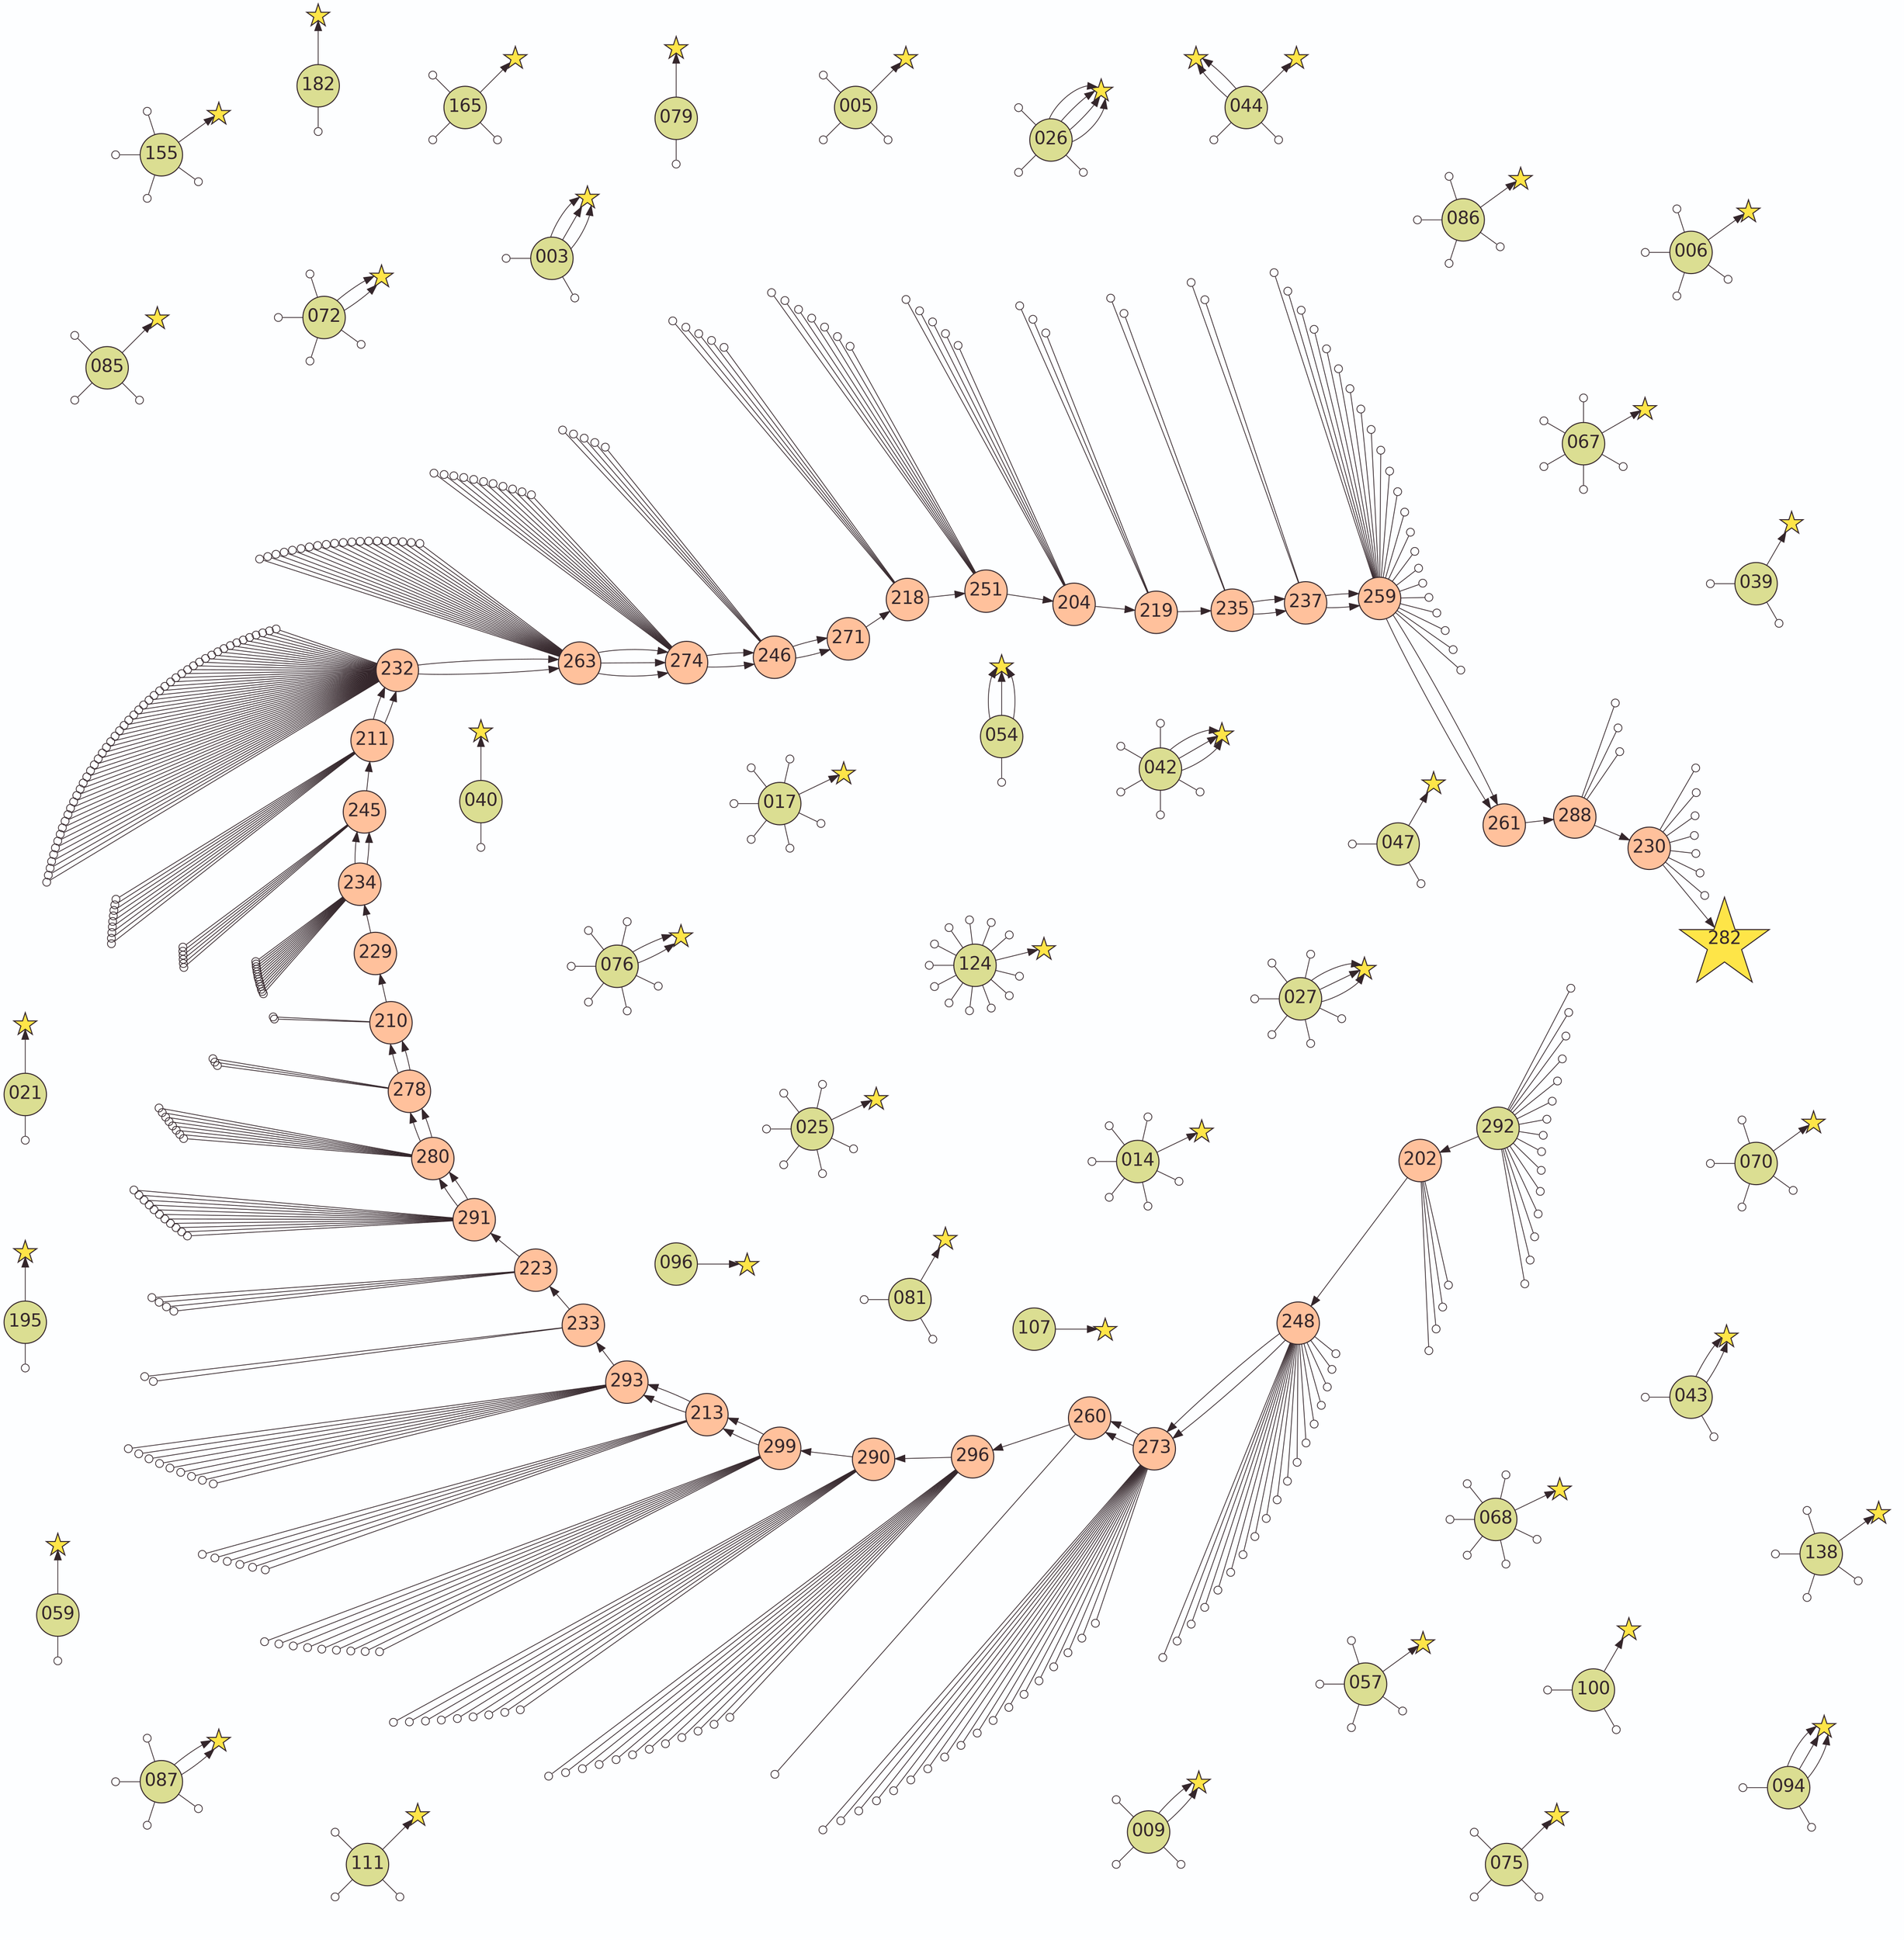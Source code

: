 digraph G {
    layout=twopi
    bgcolor="#FDFEFF"
    edge [color="#34262B" penwidth=0.75]
    node [
        shape=star
        fixedsize=true
        width=0.3
        height=0.3
        fillcolor="#FEE548"
        color="#34262B"
        fontcolor="#34262B"
        fontsize=18
        penwidth=1
        style=filled
        label=""
    ]
    277188057325886 193463557666227 193463557666227 182539881918263 187585923555809 121547412884536 247544396373740 247544396373740 90839909553096 280801375675858 280801375675858 280801375675858 55854494219743 55854494219743 55854494219743 77191907184689 197900983482675 49575162872514 84251176340340 84251176340340 37866128927776 37866128927776 37866128927776 50456293063144 43960726316290 28656982759764 28656982759764 73069103461713 73069103461713 73069103461713 109257705314666 109257705314666 109257705314666 109257705314666 266261277495698 45621832989645 22401682656901 237198611917183 38434253883545 90985623884769 90985623884769 35262564457475 92824599831148 228187753193732 33230359114295 258097437283038 47439791104999 132630497279838 75342239292029 75342239292029 75342239292029 55736138018853 55736138018853 66357077558466 239302585345502 224545590069832 188924508214942 31705244033350 186408893052793 194602539651625 158853303138975
    node [
        width=1.2
        height=1.2
        fontname=Helvetica
        label="\N"
    ]
    282
    node [
        width=0.6
        height=0.6
        shape=circle
        fillcolor="#FFC19C"
    ]
    202 248 273 273 260 260 296 290 299 213 213 293 293 233 223 291 280 280 278 278 210 210 229 234 245 245 211 232 232 263 263 274 274 274 246 246 271 271 218 251 204 219 235 237 237 259 259 261 261 288 230 282
    node [fillcolor="#DBDE92"]
    096 -> 277188057325886
    072 -> 193463557666227
    072 -> 193463557666227
    025 -> 182539881918263
    081 -> 187585923555809
    014 -> 121547412884536
    009 -> 247544396373740
    009 -> 247544396373740
    057 -> 90839909553096
    042 -> 280801375675858
    042 -> 280801375675858
    042 -> 280801375675858
    054 -> 55854494219743
    054 -> 55854494219743
    054 -> 55854494219743
    047 -> 77191907184689
    017 -> 197900983482675
    100 -> 49575162872514
    043 -> 84251176340340
    043 -> 84251176340340
    027 -> 37866128927776
    027 -> 37866128927776
    027 -> 37866128927776
    006 -> 50456293063144
    040 -> 43960726316290
    076 -> 28656982759764
    076 -> 28656982759764
    003 -> 73069103461713
    003 -> 73069103461713
    003 -> 73069103461713
    026 -> 109257705314666
    026 -> 109257705314666
    026 -> 109257705314666
    026 -> 109257705314666
    085 -> 266261277495698
    059 -> 45621832989645
    086 -> 22401682656901
    075 -> 237198611917183
    044 -> 38434253883545
    044 -> 90985623884769
    044 -> 90985623884769
    079 -> 35262564457475
    070 -> 92824599831148
    039 -> 228187753193732
    005 -> 33230359114295
    021 -> 258097437283038
    068 -> 47439791104999
    067 -> 132630497279838
    094 -> 75342239292029
    094 -> 75342239292029
    094 -> 75342239292029
    087 -> 55736138018853
    087 -> 55736138018853
    155 -> 66357077558466
    165 -> 239302585345502
    195 -> 224545590069832
    124 -> 188924508214942
    111 -> 31705244033350
    138 -> 186408893052793
    182 -> 194602539651625
    107 -> 158853303138975
    292 -> 202
    202 -> 248
    248 -> 273
    248 -> 273
    273 -> 260
    273 -> 260
    260 -> 296
    296 -> 290
    290 -> 299
    299 -> 213
    299 -> 213
    213 -> 293
    213 -> 293
    293 -> 233
    233 -> 223
    223 -> 291
    291 -> 280
    291 -> 280
    280 -> 278
    280 -> 278
    278 -> 210
    278 -> 210
    210 -> 229
    229 -> 234
    234 -> 245
    234 -> 245
    245 -> 211
    211 -> 232
    211 -> 232
    232 -> 263
    232 -> 263
    263 -> 274
    263 -> 274
    263 -> 274
    274 -> 246
    274 -> 246
    246 -> 271
    246 -> 271
    271 -> 218
    218 -> 251
    251 -> 204
    204 -> 219
    219 -> 235
    235 -> 237
    235 -> 237
    237 -> 259
    237 -> 259
    259 -> 261
    259 -> 261
    261 -> 288
    288 -> 230
    230 -> 282
    node [style=invisible label=""]
    193463557666252 193743550563860 193463557666217 193743550563855 183467984124576 183575495348301 168401481460014 183424657191493 182851553971108 182662647212496 194003821589142 260431693368971 119812395059772 121924365177844 122768561905404 64540135534716 119422735518001 116949542988776 254816711559663 251361616039499 275960119785862 184208157323185 92879073826418 88331961619126 88604796156169 239190567425228 238123576665781 281293740836739 272617613463667 281444516197869 39827461412739 105055631015335 104090784419174 231197938647178 198589419831240 198096165093104 197952218980703 198236888652367 199614612726717 81677792822430 49955671513375 49132726433716 276441112823444 48902479522923 116353315606065 41293304858205 258052048178092 42361651436650376 11123018842842706 6474866598159113 17030260728710710 210427638332216 38456503229654 3721072361723837 4967715019409 1192216336430616 241720402202009 21430573136749139 34188037099472 33360200957060 85187329626560 122491066282750 108843736867662 108248540469739 61736519025127 266261277495707 266261277495710 1329401300106357 45621832997189 42992291083565 211855004386015 42992291083394 42992291083958 251776274764503 36044330615759 237198611917008 38434253883451 40517295381465 259127765858184 94676153850983 92482857969603 37820935217672 96611001718702 228187753193743 228072470294219 65183165248497 22738015497463 18321013237642 258097437283035 51191127804180 44812356999030 45514248724774 44856017610389 66759007187964 63178303334365 120561132657399 126963131636378 135003789869154 133085928656854 95355614315712 85933205320389 86062602977904 68533660443213 53857358872485 55511090190541 56066717752285 66736320445518 66357077558467 66357077558464 66357077558489 211309138370215 226263957389647 212554825623622 227288991343274 176265284667533 178071863175435 188924508214912 202306746617045 181836323370246 188924508215019 23514299734381 188924508214937 186281925673322 178607355549109 202306746617042 186884633865487 102952489157770 39558644380298 34883717707846 188425159349547 188425159349548 144631461420699 186408893052792 246935633865882 199430272835691 868872920300 195686447199327 489604869230127 929 199346657193278 424242424242 155809137544 279680625078 603272715449 201571967109203 199452414687976 199180242280510 148811124286159 228848097467290 132373152290124 132644663458527 199153285283393 199322051023004 135027943529338 132585563656175 133216494651798 146498024974452 145527136217977 165769410024475 145180749150614 146232836368335 180943865776813 163369403918815 146930473136652 142585425499761 151720851164865 154105594422951 147028646639341 149247564331413 71494263716792 188306757897563 26816430458468 19216435029683 24785529229085 89019351929868 23123170347628 23691086039168 142618897171581 17691026110810 19532799426917 140891164903223 247106483908566 249871555863056 92210171162598 24565839876064 24557156455653 2434370266134725 18964888453659 248991784510317 98793460417941 2536522904838811 135227922563396 124301729415007 123422676261955 126875676043547 3009697435510295 3001766515325631 127168031083523 137592078449486 125596649933472 2558934368960178 19168261851127801 198272917591190172 772137991721553 193245401774602 192308410097793 190336680744390 3604251063813802 2862171776794621 191020162886889 190174917005301 276671510730656 2524283064090467 1642024652348082 117017318113031 271420708646073 270914523185270 260499047309747 2868163810548786 261010371019703 76730515229129 75065103920826 76658016394659 78063208358748 75384111141558 76803551507628 5342142872092406 114711386921851 1354024286935265 1354024286933044 1354024286935791 126675475650241 1354024286933047 248279778282645 1354024286934568 185354838924717 188964717342075 134687392009492 134309140194312 135127457853192 509365264497020 274743599854196 274743599854197 274743599854198 278280471645810 278280471645821 247944968152914 272430038527657 272430038527661 272430038527658 267722919784034 276034611516644 251851091333165 258410083775252 257524701210619 257546525329551 258794250319054 259255053227244 259216714202008 258569461026220 243840687043862 362903624586901 528131746447863 125901719735625 106864725510403 262274927945379 262433501553055 261695855317106 261829748741243 262587422078628 262295276787952 262070208998013 261714954515091 262174732034556 262726998896661 262698548759029 262383347087737 262652933670912 261830134289999 58086359171836 46814116783956 63128643139812 53529714745772 50748063158790 40479617348620 256704908758893 268857710674756 29320233617464 261085848554091 260325676459302 467703788993279 947889336801486 261983777339523 260435668563453 229762560444602 262620172668328 255604745855644 194991120672130 200752933390655 204702832798245 163684979443916 230258251828010 236424629384868 238313710351111 717583044777483 857480333010058 528522246077374 360147501122042 270509736081921 121527933963936 160556761709345 170451720574127 228787151726091 208379674493553 246239344082350 215073634952893 236124077259621 231475863816163 237447499787345 241942928633736 364994848571579 238868383625510 237053706636698 231942614694830 844877787026496 230698768359924 241967803031311 234997738616951 217694314525206 240942356110887 226593241512051 211641042456076 241104263237468 242799357386009 212921219548036 240798434332737 244216973694609 229136462455978 218197488525080 238672868557071 242658611439496 229065237408191 216053094707041 245264438481172 231657978541969 1382659700335968 482099888267419 294982615083146 399182081522365 294874876185980 120818867088701 56486895769337 68965952848429 281984479623128 723780571637027 175722210789085 23894897435970 8591835425496926 119530617109484 349287031612028 21569598032549 67123063333874 286755705489569 650519309031930 361224835494004 408572880456960 34060400003691 903537297919843 494087941216660 25750249355148829 896445784842039 558275774746360 13572573590164895 2706439890478986 871446028660272 306690925222138 416113617689328 240680343906218 240830572271577 221468478021960 229453564603235 230927989275918 220988293280185 1084294747220689 220988293304982 985732817252103 220988293283441 141278765616653 141278767272663 141278777366055 141278777374859 6794660909070 6794660905172 141278777262533 114088927985572 138504111697290 924794368846691 77155186992067 82949558089423 81228778822957 108767776915500 108097759027607 28699900959175 27823568765723 9284252300623 12783678956094 35528259146630 4631603961822083 34293752761336 40378351488970 40378351488779 40378351488774 40378351488822 23523223869062 10051210768254 195865072865396 44532552515414 44532552515412 40378351488769 40378351488768 40378351488776 40378351488775 40378351488772 40378351488771 2169305801017382 665270457511348 66996202297635 66996202297634 192569674936728 176192663713460 185104865261726 4052753832330203 367532116593824 82761685203165 79583707664199 79836054254260 81436697067876 84012877103092
    edge [arrowhead=odot]
    072 -> 193463557666252
    072 -> 193743550563860
    072 -> 193463557666217
    072 -> 193743550563855
    025 -> 183467984124576
    025 -> 183575495348301
    025 -> 168401481460014
    025 -> 183424657191493
    025 -> 182851553971108
    025 -> 182662647212496
    081 -> 194003821589142
    081 -> 260431693368971
    014 -> 119812395059772
    014 -> 121924365177844
    014 -> 122768561905404
    014 -> 64540135534716
    014 -> 119422735518001
    014 -> 116949542988776
    009 -> 254816711559663
    009 -> 251361616039499
    009 -> 275960119785862
    057 -> 184208157323185
    057 -> 92879073826418
    057 -> 88331961619126
    057 -> 88604796156169
    042 -> 239190567425228
    042 -> 238123576665781
    042 -> 281293740836739
    042 -> 272617613463667
    042 -> 281444516197869
    054 -> 39827461412739
    047 -> 105055631015335
    047 -> 104090784419174
    017 -> 231197938647178
    017 -> 198589419831240
    017 -> 198096165093104
    017 -> 197952218980703
    017 -> 198236888652367
    017 -> 199614612726717
    100 -> 81677792822430
    100 -> 49955671513375
    043 -> 49132726433716
    043 -> 276441112823444
    027 -> 48902479522923
    027 -> 116353315606065
    027 -> 41293304858205
    027 -> 258052048178092
    027 -> 42361651436650376
    027 -> 11123018842842706
    006 -> 6474866598159113
    006 -> 17030260728710710
    006 -> 210427638332216
    006 -> 38456503229654
    040 -> 3721072361723837
    076 -> 4967715019409
    076 -> 1192216336430616
    076 -> 241720402202009
    076 -> 21430573136749139
    076 -> 34188037099472
    076 -> 33360200957060
    003 -> 85187329626560
    003 -> 122491066282750
    026 -> 108843736867662
    026 -> 108248540469739
    026 -> 61736519025127
    085 -> 266261277495707
    085 -> 266261277495710
    085 -> 1329401300106357
    059 -> 45621832997189
    086 -> 42992291083565
    086 -> 211855004386015
    086 -> 42992291083394
    086 -> 42992291083958
    075 -> 251776274764503
    075 -> 36044330615759
    075 -> 237198611917008
    044 -> 38434253883451
    044 -> 40517295381465
    079 -> 259127765858184
    070 -> 94676153850983
    070 -> 92482857969603
    070 -> 37820935217672
    070 -> 96611001718702
    039 -> 228187753193743
    039 -> 228072470294219
    005 -> 65183165248497
    005 -> 22738015497463
    005 -> 18321013237642
    021 -> 258097437283035
    068 -> 51191127804180
    068 -> 44812356999030
    068 -> 45514248724774
    068 -> 44856017610389
    068 -> 66759007187964
    068 -> 63178303334365
    067 -> 120561132657399
    067 -> 126963131636378
    067 -> 135003789869154
    067 -> 133085928656854
    067 -> 95355614315712
    094 -> 85933205320389
    094 -> 86062602977904
    087 -> 68533660443213
    087 -> 53857358872485
    087 -> 55511090190541
    087 -> 56066717752285
    155 -> 66736320445518
    155 -> 66357077558467
    155 -> 66357077558464
    155 -> 66357077558489
    165 -> 211309138370215
    165 -> 226263957389647
    165 -> 212554825623622
    195 -> 227288991343274
    124 -> 176265284667533
    124 -> 178071863175435
    124 -> 188924508214912
    124 -> 202306746617045
    124 -> 181836323370246
    124 -> 188924508215019
    124 -> 23514299734381
    124 -> 188924508214937
    124 -> 186281925673322
    124 -> 178607355549109
    124 -> 202306746617042
    124 -> 186884633865487
    111 -> 102952489157770
    111 -> 39558644380298
    111 -> 34883717707846
    138 -> 188425159349547
    138 -> 188425159349548
    138 -> 144631461420699
    138 -> 186408893052792
    182 -> 246935633865882
    292 -> 199430272835691
    292 -> 868872920300
    292 -> 195686447199327
    292 -> 489604869230127
    292 -> 929
    292 -> 199346657193278
    292 -> 424242424242
    292 -> 155809137544
    292 -> 279680625078
    292 -> 603272715449
    292 -> 201571967109203
    292 -> 199452414687976
    292 -> 199180242280510
    292 -> 148811124286159
    292 -> 228848097467290
    202 -> 132373152290124
    202 -> 132644663458527
    202 -> 199153285283393
    202 -> 199322051023004
    248 -> 135027943529338
    248 -> 132585563656175
    248 -> 133216494651798
    248 -> 146498024974452
    248 -> 145527136217977
    248 -> 165769410024475
    248 -> 145180749150614
    248 -> 146232836368335
    248 -> 180943865776813
    248 -> 163369403918815
    248 -> 146930473136652
    248 -> 142585425499761
    248 -> 151720851164865
    248 -> 154105594422951
    248 -> 147028646639341
    248 -> 149247564331413
    248 -> 71494263716792
    248 -> 188306757897563
    273 -> 26816430458468
    273 -> 19216435029683
    273 -> 24785529229085
    273 -> 89019351929868
    273 -> 23123170347628
    273 -> 23691086039168
    273 -> 142618897171581
    273 -> 17691026110810
    273 -> 19532799426917
    273 -> 140891164903223
    273 -> 247106483908566
    273 -> 249871555863056
    273 -> 92210171162598
    273 -> 24565839876064
    273 -> 24557156455653
    273 -> 2434370266134725
    273 -> 18964888453659
    273 -> 248991784510317
    260 -> 98793460417941
    296 -> 2536522904838811
    296 -> 135227922563396
    296 -> 124301729415007
    296 -> 123422676261955
    296 -> 126875676043547
    296 -> 3009697435510295
    296 -> 3001766515325631
    296 -> 127168031083523
    296 -> 137592078449486
    296 -> 125596649933472
    296 -> 2558934368960178
    296 -> 19168261851127801
    290 -> 198272917591190172
    290 -> 772137991721553
    290 -> 193245401774602
    290 -> 192308410097793
    290 -> 190336680744390
    290 -> 3604251063813802
    290 -> 2862171776794621
    290 -> 191020162886889
    290 -> 190174917005301
    299 -> 276671510730656
    299 -> 2524283064090467
    299 -> 1642024652348082
    299 -> 117017318113031
    299 -> 271420708646073
    299 -> 270914523185270
    299 -> 260499047309747
    299 -> 2868163810548786
    299 -> 261010371019703
    213 -> 76730515229129
    213 -> 75065103920826
    213 -> 76658016394659
    213 -> 78063208358748
    213 -> 75384111141558
    213 -> 76803551507628
    293 -> 5342142872092406
    293 -> 114711386921851
    293 -> 1354024286935265
    293 -> 1354024286933044
    293 -> 1354024286935791
    293 -> 126675475650241
    293 -> 1354024286933047
    293 -> 248279778282645
    293 -> 1354024286934568
    233 -> 185354838924717
    233 -> 188964717342075
    223 -> 134687392009492
    223 -> 134309140194312
    223 -> 135127457853192
    223 -> 509365264497020
    291 -> 274743599854196
    291 -> 274743599854197
    291 -> 274743599854198
    291 -> 278280471645810
    291 -> 278280471645821
    291 -> 247944968152914
    291 -> 272430038527657
    291 -> 272430038527661
    291 -> 272430038527658
    291 -> 267722919784034
    291 -> 276034611516644
    280 -> 251851091333165
    280 -> 258410083775252
    280 -> 257524701210619
    280 -> 257546525329551
    280 -> 258794250319054
    280 -> 259255053227244
    280 -> 259216714202008
    280 -> 258569461026220
    278 -> 243840687043862
    278 -> 362903624586901
    278 -> 528131746447863
    210 -> 125901719735625
    210 -> 106864725510403
    234 -> 262274927945379
    234 -> 262433501553055
    234 -> 261695855317106
    234 -> 261829748741243
    234 -> 262587422078628
    234 -> 262295276787952
    234 -> 262070208998013
    234 -> 261714954515091
    234 -> 262174732034556
    234 -> 262726998896661
    234 -> 262698548759029
    234 -> 262383347087737
    234 -> 262652933670912
    234 -> 261830134289999
    245 -> 58086359171836
    245 -> 46814116783956
    245 -> 63128643139812
    245 -> 53529714745772
    245 -> 50748063158790
    245 -> 40479617348620
    211 -> 256704908758893
    211 -> 268857710674756
    211 -> 29320233617464
    211 -> 261085848554091
    211 -> 260325676459302
    211 -> 467703788993279
    211 -> 947889336801486
    211 -> 261983777339523
    211 -> 260435668563453
    232 -> 229762560444602
    232 -> 262620172668328
    232 -> 255604745855644
    232 -> 194991120672130
    232 -> 200752933390655
    232 -> 204702832798245
    232 -> 163684979443916
    232 -> 230258251828010
    232 -> 236424629384868
    232 -> 238313710351111
    232 -> 717583044777483
    232 -> 857480333010058
    232 -> 528522246077374
    232 -> 360147501122042
    232 -> 270509736081921
    232 -> 121527933963936
    232 -> 160556761709345
    232 -> 170451720574127
    232 -> 228787151726091
    232 -> 208379674493553
    232 -> 246239344082350
    232 -> 215073634952893
    232 -> 236124077259621
    232 -> 231475863816163
    232 -> 237447499787345
    232 -> 241942928633736
    232 -> 364994848571579
    232 -> 238868383625510
    232 -> 237053706636698
    232 -> 231942614694830
    232 -> 844877787026496
    232 -> 230698768359924
    232 -> 241967803031311
    232 -> 234997738616951
    232 -> 217694314525206
    232 -> 240942356110887
    232 -> 226593241512051
    232 -> 211641042456076
    232 -> 241104263237468
    232 -> 242799357386009
    232 -> 212921219548036
    232 -> 240798434332737
    232 -> 244216973694609
    232 -> 229136462455978
    232 -> 218197488525080
    232 -> 238672868557071
    232 -> 242658611439496
    232 -> 229065237408191
    232 -> 216053094707041
    232 -> 245264438481172
    232 -> 231657978541969
    232 -> 1382659700335968
    263 -> 482099888267419
    263 -> 294982615083146
    263 -> 399182081522365
    263 -> 294874876185980
    263 -> 120818867088701
    263 -> 56486895769337
    263 -> 68965952848429
    263 -> 281984479623128
    263 -> 723780571637027
    263 -> 175722210789085
    263 -> 23894897435970
    263 -> 8591835425496926
    263 -> 119530617109484
    263 -> 349287031612028
    263 -> 21569598032549
    263 -> 67123063333874
    263 -> 286755705489569
    263 -> 650519309031930
    263 -> 361224835494004
    263 -> 408572880456960
    274 -> 34060400003691
    274 -> 903537297919843
    274 -> 494087941216660
    274 -> 25750249355148829
    274 -> 896445784842039
    274 -> 558275774746360
    274 -> 13572573590164895
    274 -> 2706439890478986
    274 -> 871446028660272
    274 -> 306690925222138
    274 -> 416113617689328
    246 -> 240680343906218
    246 -> 240830572271577
    246 -> 221468478021960
    246 -> 229453564603235
    246 -> 230927989275918
    218 -> 220988293280185
    218 -> 1084294747220689
    218 -> 220988293304982
    218 -> 985732817252103
    218 -> 220988293283441
    251 -> 141278765616653
    251 -> 141278767272663
    251 -> 141278777366055
    251 -> 141278777374859
    251 -> 6794660909070
    251 -> 6794660905172
    251 -> 141278777262533
    204 -> 114088927985572
    204 -> 138504111697290
    204 -> 924794368846691
    204 -> 77155186992067
    204 -> 82949558089423
    219 -> 81228778822957
    219 -> 108767776915500
    219 -> 108097759027607
    235 -> 28699900959175
    235 -> 27823568765723
    237 -> 9284252300623
    237 -> 12783678956094
    259 -> 35528259146630
    259 -> 4631603961822083
    259 -> 34293752761336
    259 -> 40378351488970
    259 -> 40378351488779
    259 -> 40378351488774
    259 -> 40378351488822
    259 -> 23523223869062
    259 -> 10051210768254
    259 -> 195865072865396
    259 -> 44532552515414
    259 -> 44532552515412
    259 -> 40378351488769
    259 -> 40378351488768
    259 -> 40378351488776
    259 -> 40378351488775
    259 -> 40378351488772
    259 -> 40378351488771
    259 -> 2169305801017382
    259 -> 665270457511348
    259 -> 66996202297635
    259 -> 66996202297634
    288 -> 192569674936728
    288 -> 176192663713460
    288 -> 185104865261726
    230 -> 4052753832330203
    230 -> 367532116593824
    230 -> 82761685203165
    230 -> 79583707664199
    230 -> 79836054254260
    230 -> 81436697067876
    230 -> 84012877103092
}
